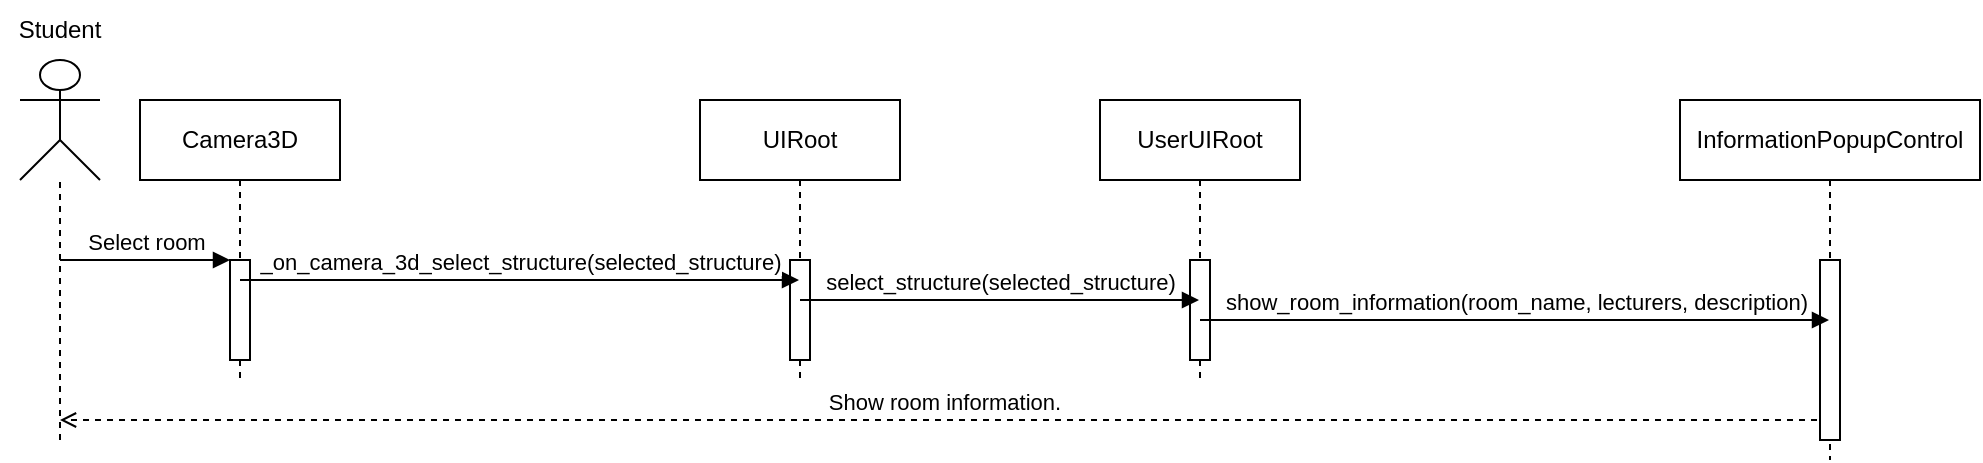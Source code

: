 <mxfile version="26.0.9">
  <diagram name="Page-1" id="2YBvvXClWsGukQMizWep">
    <mxGraphModel dx="968" dy="606" grid="1" gridSize="10" guides="1" tooltips="1" connect="1" arrows="1" fold="1" page="1" pageScale="1" pageWidth="850" pageHeight="1100" math="0" shadow="0">
      <root>
        <mxCell id="0" />
        <mxCell id="1" parent="0" />
        <mxCell id="aM9ryv3xv72pqoxQDRHE-5" value="Camera3D" style="shape=umlLifeline;perimeter=lifelinePerimeter;whiteSpace=wrap;html=1;container=0;dropTarget=0;collapsible=0;recursiveResize=0;outlineConnect=0;portConstraint=eastwest;newEdgeStyle={&quot;edgeStyle&quot;:&quot;elbowEdgeStyle&quot;,&quot;elbow&quot;:&quot;vertical&quot;,&quot;curved&quot;:0,&quot;rounded&quot;:0};" parent="1" vertex="1">
          <mxGeometry x="140" y="80" width="100" height="140" as="geometry" />
        </mxCell>
        <mxCell id="aM9ryv3xv72pqoxQDRHE-6" value="" style="html=1;points=[];perimeter=orthogonalPerimeter;outlineConnect=0;targetShapes=umlLifeline;portConstraint=eastwest;newEdgeStyle={&quot;edgeStyle&quot;:&quot;elbowEdgeStyle&quot;,&quot;elbow&quot;:&quot;vertical&quot;,&quot;curved&quot;:0,&quot;rounded&quot;:0};" parent="aM9ryv3xv72pqoxQDRHE-5" vertex="1">
          <mxGeometry x="45" y="80" width="10" height="50" as="geometry" />
        </mxCell>
        <mxCell id="aM9ryv3xv72pqoxQDRHE-7" value="Select room" style="html=1;verticalAlign=bottom;endArrow=block;elbow=vertical;rounded=0;" parent="1" target="aM9ryv3xv72pqoxQDRHE-6" edge="1">
          <mxGeometry relative="1" as="geometry">
            <mxPoint x="100" y="160" as="sourcePoint" />
          </mxGeometry>
        </mxCell>
        <mxCell id="SFPaSA88H66n3JvD3_18-4" value="" style="shape=umlActor;verticalLabelPosition=bottom;verticalAlign=top;html=1;outlineConnect=0;align=center;" parent="1" vertex="1">
          <mxGeometry x="80" y="60" width="40" height="60" as="geometry" />
        </mxCell>
        <mxCell id="SFPaSA88H66n3JvD3_18-5" value="" style="endArrow=none;dashed=1;html=1;rounded=0;" parent="1" target="SFPaSA88H66n3JvD3_18-4" edge="1">
          <mxGeometry width="50" height="50" relative="1" as="geometry">
            <mxPoint x="100" y="250" as="sourcePoint" />
            <mxPoint x="220" y="230" as="targetPoint" />
          </mxGeometry>
        </mxCell>
        <mxCell id="SFPaSA88H66n3JvD3_18-6" value="Student" style="text;html=1;align=center;verticalAlign=middle;whiteSpace=wrap;rounded=0;" parent="1" vertex="1">
          <mxGeometry x="70" y="30" width="60" height="30" as="geometry" />
        </mxCell>
        <mxCell id="SFPaSA88H66n3JvD3_18-26" value="Show room information." style="html=1;verticalAlign=bottom;endArrow=open;elbow=vertical;rounded=0;dashed=1;endFill=0;" parent="1" edge="1" source="_rrDLSam-pDFJ4TsQDMV-7">
          <mxGeometry relative="1" as="geometry">
            <mxPoint x="1020" y="240" as="sourcePoint" />
            <mxPoint x="100" y="240" as="targetPoint" />
          </mxGeometry>
        </mxCell>
        <mxCell id="_rrDLSam-pDFJ4TsQDMV-1" value="UIRoot" style="shape=umlLifeline;perimeter=lifelinePerimeter;whiteSpace=wrap;html=1;container=0;dropTarget=0;collapsible=0;recursiveResize=0;outlineConnect=0;portConstraint=eastwest;newEdgeStyle={&quot;edgeStyle&quot;:&quot;elbowEdgeStyle&quot;,&quot;elbow&quot;:&quot;vertical&quot;,&quot;curved&quot;:0,&quot;rounded&quot;:0};" vertex="1" parent="1">
          <mxGeometry x="420" y="80" width="100" height="140" as="geometry" />
        </mxCell>
        <mxCell id="_rrDLSam-pDFJ4TsQDMV-2" value="" style="html=1;points=[];perimeter=orthogonalPerimeter;outlineConnect=0;targetShapes=umlLifeline;portConstraint=eastwest;newEdgeStyle={&quot;edgeStyle&quot;:&quot;elbowEdgeStyle&quot;,&quot;elbow&quot;:&quot;vertical&quot;,&quot;curved&quot;:0,&quot;rounded&quot;:0};" vertex="1" parent="_rrDLSam-pDFJ4TsQDMV-1">
          <mxGeometry x="45" y="80" width="10" height="50" as="geometry" />
        </mxCell>
        <mxCell id="_rrDLSam-pDFJ4TsQDMV-3" value="_on_camera_3d_select_structure(selected_structure)" style="html=1;verticalAlign=bottom;endArrow=block;elbow=vertical;rounded=0;" edge="1" parent="1" target="_rrDLSam-pDFJ4TsQDMV-1">
          <mxGeometry relative="1" as="geometry">
            <mxPoint x="190" y="170" as="sourcePoint" />
            <mxPoint x="375" y="170" as="targetPoint" />
          </mxGeometry>
        </mxCell>
        <mxCell id="_rrDLSam-pDFJ4TsQDMV-4" value="UserUIRoot" style="shape=umlLifeline;perimeter=lifelinePerimeter;whiteSpace=wrap;html=1;container=0;dropTarget=0;collapsible=0;recursiveResize=0;outlineConnect=0;portConstraint=eastwest;newEdgeStyle={&quot;edgeStyle&quot;:&quot;elbowEdgeStyle&quot;,&quot;elbow&quot;:&quot;vertical&quot;,&quot;curved&quot;:0,&quot;rounded&quot;:0};" vertex="1" parent="1">
          <mxGeometry x="620" y="80" width="100" height="140" as="geometry" />
        </mxCell>
        <mxCell id="_rrDLSam-pDFJ4TsQDMV-5" value="" style="html=1;points=[];perimeter=orthogonalPerimeter;outlineConnect=0;targetShapes=umlLifeline;portConstraint=eastwest;newEdgeStyle={&quot;edgeStyle&quot;:&quot;elbowEdgeStyle&quot;,&quot;elbow&quot;:&quot;vertical&quot;,&quot;curved&quot;:0,&quot;rounded&quot;:0};" vertex="1" parent="_rrDLSam-pDFJ4TsQDMV-4">
          <mxGeometry x="45" y="80" width="10" height="50" as="geometry" />
        </mxCell>
        <mxCell id="_rrDLSam-pDFJ4TsQDMV-6" value="select_structure(selected_structure)" style="html=1;verticalAlign=bottom;endArrow=block;elbow=vertical;rounded=0;" edge="1" parent="1" target="_rrDLSam-pDFJ4TsQDMV-4">
          <mxGeometry relative="1" as="geometry">
            <mxPoint x="470" y="180" as="sourcePoint" />
            <mxPoint x="750" y="180" as="targetPoint" />
          </mxGeometry>
        </mxCell>
        <mxCell id="_rrDLSam-pDFJ4TsQDMV-7" value="InformationPopupControl" style="shape=umlLifeline;perimeter=lifelinePerimeter;whiteSpace=wrap;html=1;container=0;dropTarget=0;collapsible=0;recursiveResize=0;outlineConnect=0;portConstraint=eastwest;newEdgeStyle={&quot;edgeStyle&quot;:&quot;elbowEdgeStyle&quot;,&quot;elbow&quot;:&quot;vertical&quot;,&quot;curved&quot;:0,&quot;rounded&quot;:0};" vertex="1" parent="1">
          <mxGeometry x="910" y="80" width="150" height="180" as="geometry" />
        </mxCell>
        <mxCell id="_rrDLSam-pDFJ4TsQDMV-8" value="" style="html=1;points=[];perimeter=orthogonalPerimeter;outlineConnect=0;targetShapes=umlLifeline;portConstraint=eastwest;newEdgeStyle={&quot;edgeStyle&quot;:&quot;elbowEdgeStyle&quot;,&quot;elbow&quot;:&quot;vertical&quot;,&quot;curved&quot;:0,&quot;rounded&quot;:0};" vertex="1" parent="_rrDLSam-pDFJ4TsQDMV-7">
          <mxGeometry x="70" y="80" width="10" height="90" as="geometry" />
        </mxCell>
        <mxCell id="_rrDLSam-pDFJ4TsQDMV-9" value="show_room_information(room_name, lecturers, description)" style="html=1;verticalAlign=bottom;endArrow=block;elbow=vertical;rounded=0;" edge="1" parent="1" target="_rrDLSam-pDFJ4TsQDMV-7">
          <mxGeometry relative="1" as="geometry">
            <mxPoint x="670" y="190" as="sourcePoint" />
            <mxPoint x="870" y="190" as="targetPoint" />
          </mxGeometry>
        </mxCell>
      </root>
    </mxGraphModel>
  </diagram>
</mxfile>
